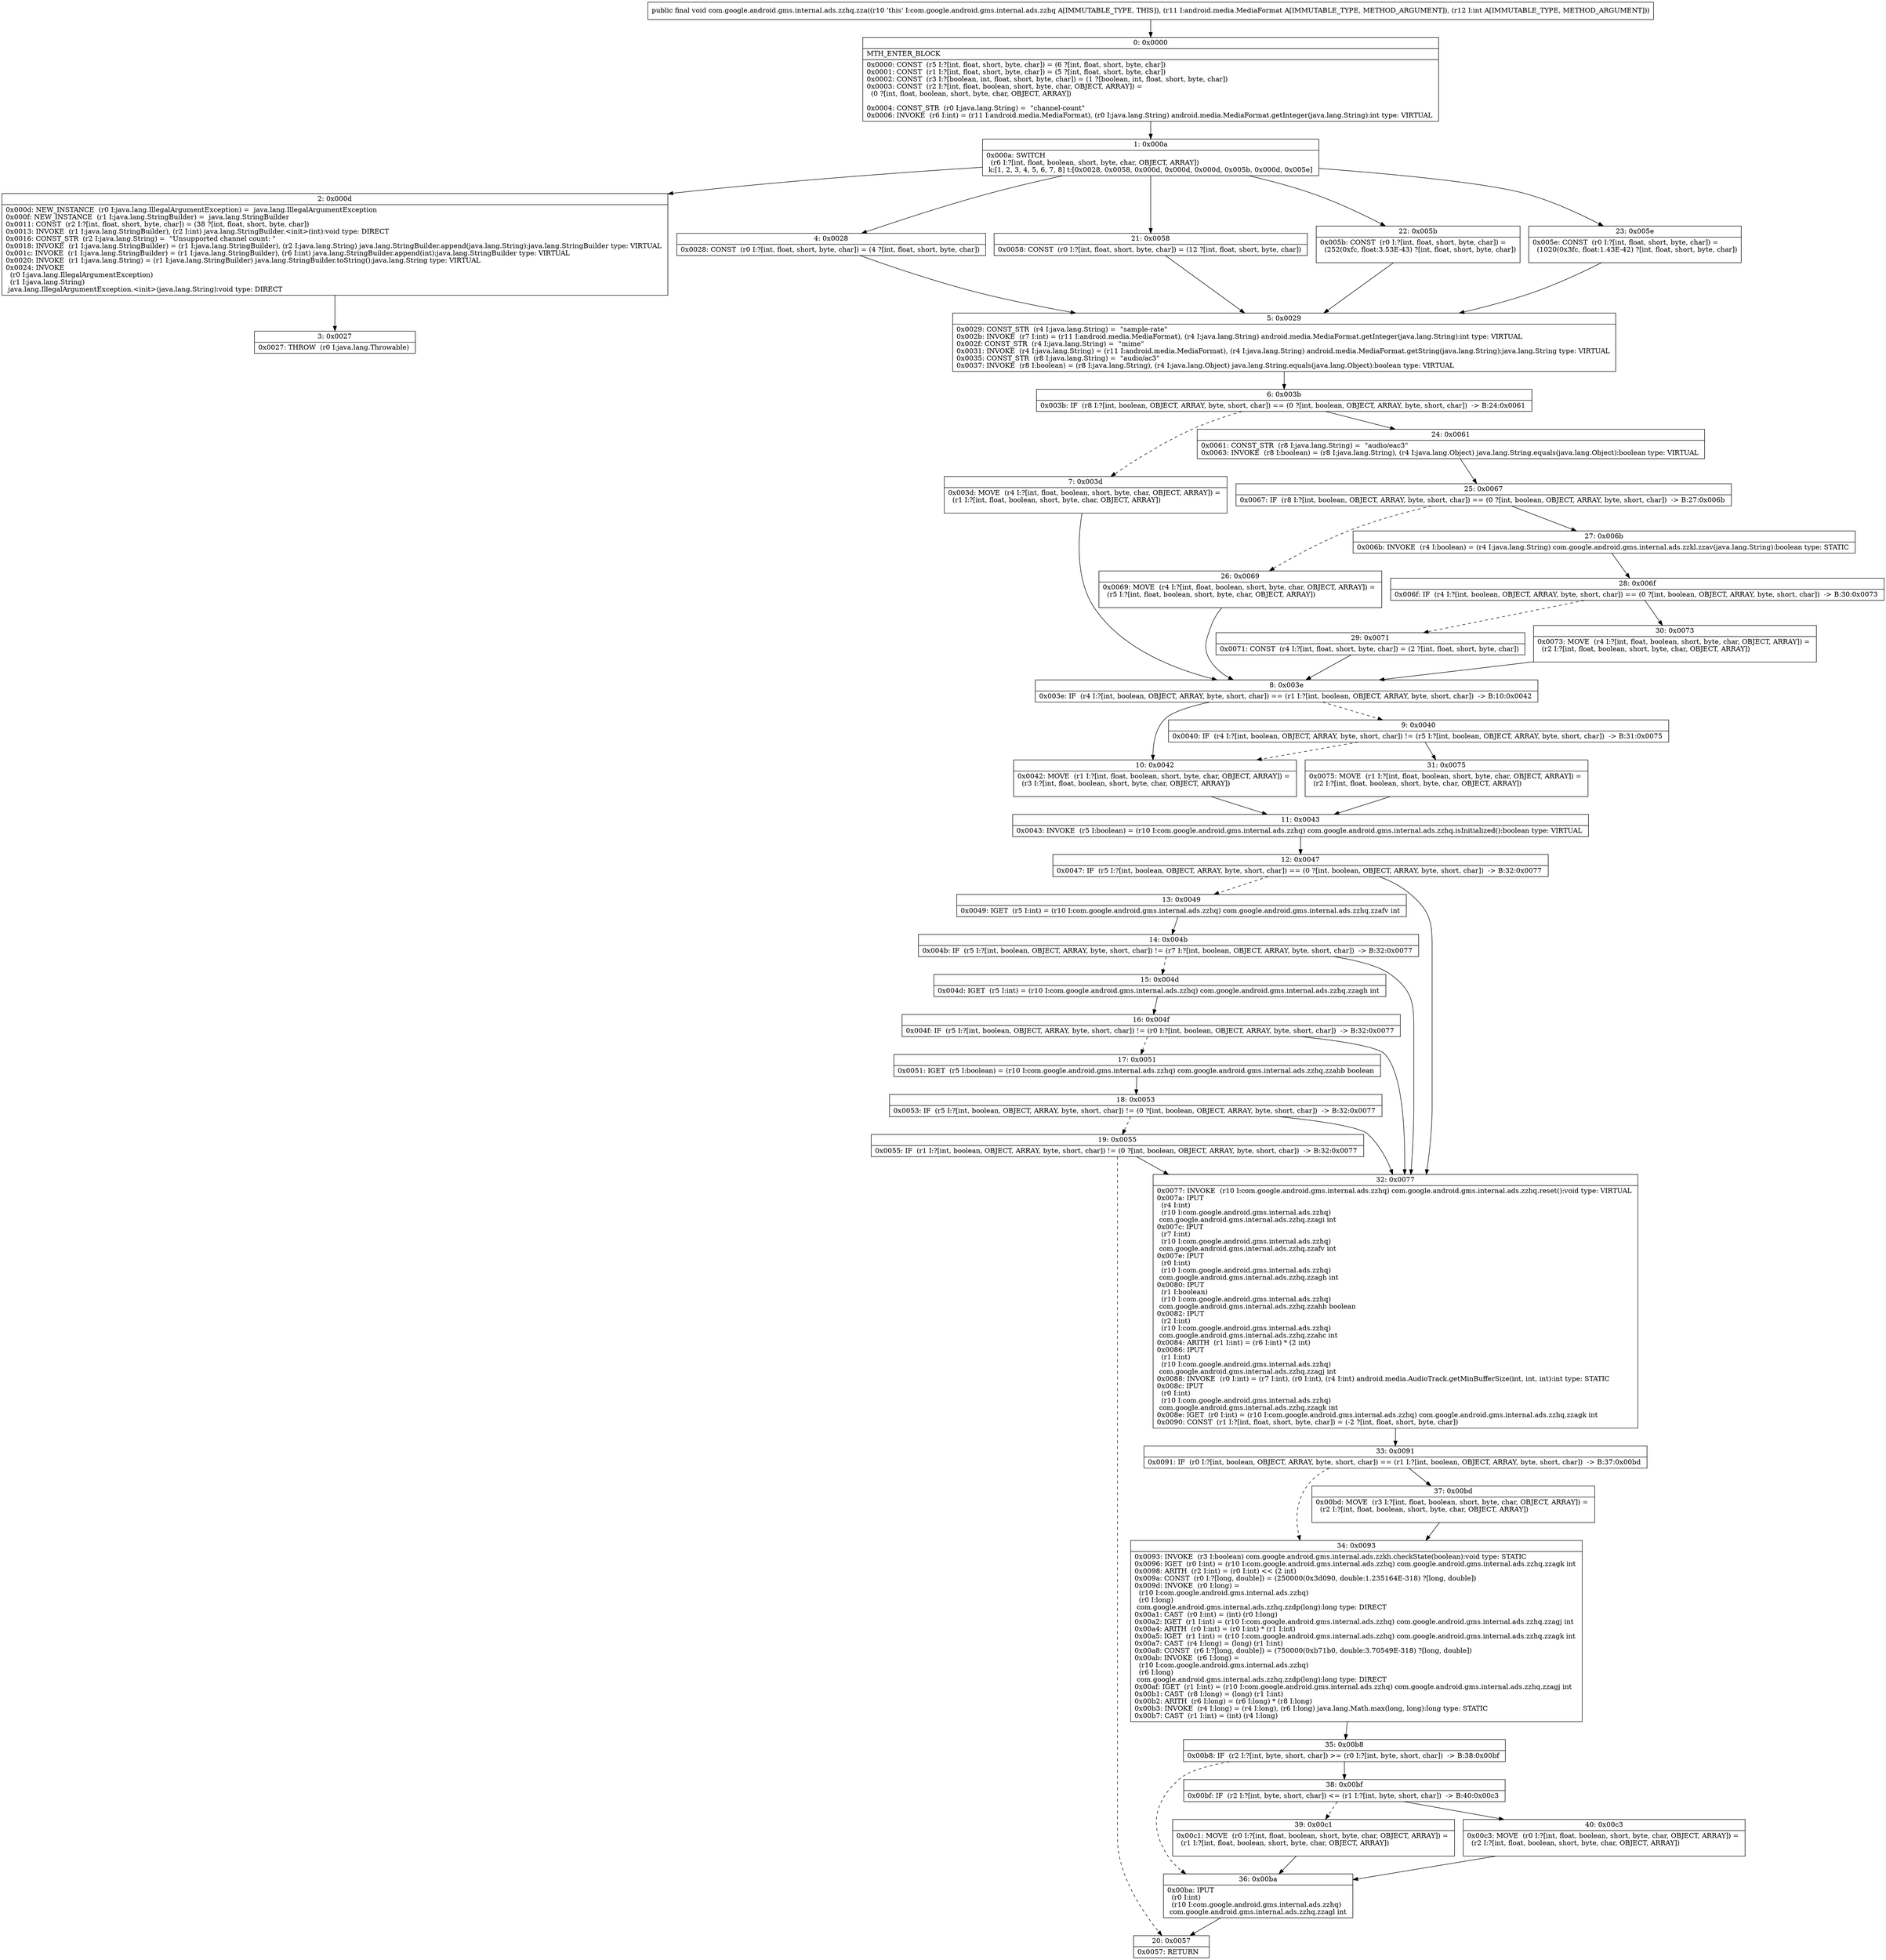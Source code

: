 digraph "CFG forcom.google.android.gms.internal.ads.zzhq.zza(Landroid\/media\/MediaFormat;I)V" {
Node_0 [shape=record,label="{0\:\ 0x0000|MTH_ENTER_BLOCK\l|0x0000: CONST  (r5 I:?[int, float, short, byte, char]) = (6 ?[int, float, short, byte, char]) \l0x0001: CONST  (r1 I:?[int, float, short, byte, char]) = (5 ?[int, float, short, byte, char]) \l0x0002: CONST  (r3 I:?[boolean, int, float, short, byte, char]) = (1 ?[boolean, int, float, short, byte, char]) \l0x0003: CONST  (r2 I:?[int, float, boolean, short, byte, char, OBJECT, ARRAY]) = \l  (0 ?[int, float, boolean, short, byte, char, OBJECT, ARRAY])\l \l0x0004: CONST_STR  (r0 I:java.lang.String) =  \"channel\-count\" \l0x0006: INVOKE  (r6 I:int) = (r11 I:android.media.MediaFormat), (r0 I:java.lang.String) android.media.MediaFormat.getInteger(java.lang.String):int type: VIRTUAL \l}"];
Node_1 [shape=record,label="{1\:\ 0x000a|0x000a: SWITCH  \l  (r6 I:?[int, float, boolean, short, byte, char, OBJECT, ARRAY])\l k:[1, 2, 3, 4, 5, 6, 7, 8] t:[0x0028, 0x0058, 0x000d, 0x000d, 0x000d, 0x005b, 0x000d, 0x005e] \l}"];
Node_2 [shape=record,label="{2\:\ 0x000d|0x000d: NEW_INSTANCE  (r0 I:java.lang.IllegalArgumentException) =  java.lang.IllegalArgumentException \l0x000f: NEW_INSTANCE  (r1 I:java.lang.StringBuilder) =  java.lang.StringBuilder \l0x0011: CONST  (r2 I:?[int, float, short, byte, char]) = (38 ?[int, float, short, byte, char]) \l0x0013: INVOKE  (r1 I:java.lang.StringBuilder), (r2 I:int) java.lang.StringBuilder.\<init\>(int):void type: DIRECT \l0x0016: CONST_STR  (r2 I:java.lang.String) =  \"Unsupported channel count: \" \l0x0018: INVOKE  (r1 I:java.lang.StringBuilder) = (r1 I:java.lang.StringBuilder), (r2 I:java.lang.String) java.lang.StringBuilder.append(java.lang.String):java.lang.StringBuilder type: VIRTUAL \l0x001c: INVOKE  (r1 I:java.lang.StringBuilder) = (r1 I:java.lang.StringBuilder), (r6 I:int) java.lang.StringBuilder.append(int):java.lang.StringBuilder type: VIRTUAL \l0x0020: INVOKE  (r1 I:java.lang.String) = (r1 I:java.lang.StringBuilder) java.lang.StringBuilder.toString():java.lang.String type: VIRTUAL \l0x0024: INVOKE  \l  (r0 I:java.lang.IllegalArgumentException)\l  (r1 I:java.lang.String)\l java.lang.IllegalArgumentException.\<init\>(java.lang.String):void type: DIRECT \l}"];
Node_3 [shape=record,label="{3\:\ 0x0027|0x0027: THROW  (r0 I:java.lang.Throwable) \l}"];
Node_4 [shape=record,label="{4\:\ 0x0028|0x0028: CONST  (r0 I:?[int, float, short, byte, char]) = (4 ?[int, float, short, byte, char]) \l}"];
Node_5 [shape=record,label="{5\:\ 0x0029|0x0029: CONST_STR  (r4 I:java.lang.String) =  \"sample\-rate\" \l0x002b: INVOKE  (r7 I:int) = (r11 I:android.media.MediaFormat), (r4 I:java.lang.String) android.media.MediaFormat.getInteger(java.lang.String):int type: VIRTUAL \l0x002f: CONST_STR  (r4 I:java.lang.String) =  \"mime\" \l0x0031: INVOKE  (r4 I:java.lang.String) = (r11 I:android.media.MediaFormat), (r4 I:java.lang.String) android.media.MediaFormat.getString(java.lang.String):java.lang.String type: VIRTUAL \l0x0035: CONST_STR  (r8 I:java.lang.String) =  \"audio\/ac3\" \l0x0037: INVOKE  (r8 I:boolean) = (r8 I:java.lang.String), (r4 I:java.lang.Object) java.lang.String.equals(java.lang.Object):boolean type: VIRTUAL \l}"];
Node_6 [shape=record,label="{6\:\ 0x003b|0x003b: IF  (r8 I:?[int, boolean, OBJECT, ARRAY, byte, short, char]) == (0 ?[int, boolean, OBJECT, ARRAY, byte, short, char])  \-\> B:24:0x0061 \l}"];
Node_7 [shape=record,label="{7\:\ 0x003d|0x003d: MOVE  (r4 I:?[int, float, boolean, short, byte, char, OBJECT, ARRAY]) = \l  (r1 I:?[int, float, boolean, short, byte, char, OBJECT, ARRAY])\l \l}"];
Node_8 [shape=record,label="{8\:\ 0x003e|0x003e: IF  (r4 I:?[int, boolean, OBJECT, ARRAY, byte, short, char]) == (r1 I:?[int, boolean, OBJECT, ARRAY, byte, short, char])  \-\> B:10:0x0042 \l}"];
Node_9 [shape=record,label="{9\:\ 0x0040|0x0040: IF  (r4 I:?[int, boolean, OBJECT, ARRAY, byte, short, char]) != (r5 I:?[int, boolean, OBJECT, ARRAY, byte, short, char])  \-\> B:31:0x0075 \l}"];
Node_10 [shape=record,label="{10\:\ 0x0042|0x0042: MOVE  (r1 I:?[int, float, boolean, short, byte, char, OBJECT, ARRAY]) = \l  (r3 I:?[int, float, boolean, short, byte, char, OBJECT, ARRAY])\l \l}"];
Node_11 [shape=record,label="{11\:\ 0x0043|0x0043: INVOKE  (r5 I:boolean) = (r10 I:com.google.android.gms.internal.ads.zzhq) com.google.android.gms.internal.ads.zzhq.isInitialized():boolean type: VIRTUAL \l}"];
Node_12 [shape=record,label="{12\:\ 0x0047|0x0047: IF  (r5 I:?[int, boolean, OBJECT, ARRAY, byte, short, char]) == (0 ?[int, boolean, OBJECT, ARRAY, byte, short, char])  \-\> B:32:0x0077 \l}"];
Node_13 [shape=record,label="{13\:\ 0x0049|0x0049: IGET  (r5 I:int) = (r10 I:com.google.android.gms.internal.ads.zzhq) com.google.android.gms.internal.ads.zzhq.zzafv int \l}"];
Node_14 [shape=record,label="{14\:\ 0x004b|0x004b: IF  (r5 I:?[int, boolean, OBJECT, ARRAY, byte, short, char]) != (r7 I:?[int, boolean, OBJECT, ARRAY, byte, short, char])  \-\> B:32:0x0077 \l}"];
Node_15 [shape=record,label="{15\:\ 0x004d|0x004d: IGET  (r5 I:int) = (r10 I:com.google.android.gms.internal.ads.zzhq) com.google.android.gms.internal.ads.zzhq.zzagh int \l}"];
Node_16 [shape=record,label="{16\:\ 0x004f|0x004f: IF  (r5 I:?[int, boolean, OBJECT, ARRAY, byte, short, char]) != (r0 I:?[int, boolean, OBJECT, ARRAY, byte, short, char])  \-\> B:32:0x0077 \l}"];
Node_17 [shape=record,label="{17\:\ 0x0051|0x0051: IGET  (r5 I:boolean) = (r10 I:com.google.android.gms.internal.ads.zzhq) com.google.android.gms.internal.ads.zzhq.zzahb boolean \l}"];
Node_18 [shape=record,label="{18\:\ 0x0053|0x0053: IF  (r5 I:?[int, boolean, OBJECT, ARRAY, byte, short, char]) != (0 ?[int, boolean, OBJECT, ARRAY, byte, short, char])  \-\> B:32:0x0077 \l}"];
Node_19 [shape=record,label="{19\:\ 0x0055|0x0055: IF  (r1 I:?[int, boolean, OBJECT, ARRAY, byte, short, char]) != (0 ?[int, boolean, OBJECT, ARRAY, byte, short, char])  \-\> B:32:0x0077 \l}"];
Node_20 [shape=record,label="{20\:\ 0x0057|0x0057: RETURN   \l}"];
Node_21 [shape=record,label="{21\:\ 0x0058|0x0058: CONST  (r0 I:?[int, float, short, byte, char]) = (12 ?[int, float, short, byte, char]) \l}"];
Node_22 [shape=record,label="{22\:\ 0x005b|0x005b: CONST  (r0 I:?[int, float, short, byte, char]) = \l  (252(0xfc, float:3.53E\-43) ?[int, float, short, byte, char])\l \l}"];
Node_23 [shape=record,label="{23\:\ 0x005e|0x005e: CONST  (r0 I:?[int, float, short, byte, char]) = \l  (1020(0x3fc, float:1.43E\-42) ?[int, float, short, byte, char])\l \l}"];
Node_24 [shape=record,label="{24\:\ 0x0061|0x0061: CONST_STR  (r8 I:java.lang.String) =  \"audio\/eac3\" \l0x0063: INVOKE  (r8 I:boolean) = (r8 I:java.lang.String), (r4 I:java.lang.Object) java.lang.String.equals(java.lang.Object):boolean type: VIRTUAL \l}"];
Node_25 [shape=record,label="{25\:\ 0x0067|0x0067: IF  (r8 I:?[int, boolean, OBJECT, ARRAY, byte, short, char]) == (0 ?[int, boolean, OBJECT, ARRAY, byte, short, char])  \-\> B:27:0x006b \l}"];
Node_26 [shape=record,label="{26\:\ 0x0069|0x0069: MOVE  (r4 I:?[int, float, boolean, short, byte, char, OBJECT, ARRAY]) = \l  (r5 I:?[int, float, boolean, short, byte, char, OBJECT, ARRAY])\l \l}"];
Node_27 [shape=record,label="{27\:\ 0x006b|0x006b: INVOKE  (r4 I:boolean) = (r4 I:java.lang.String) com.google.android.gms.internal.ads.zzkl.zzav(java.lang.String):boolean type: STATIC \l}"];
Node_28 [shape=record,label="{28\:\ 0x006f|0x006f: IF  (r4 I:?[int, boolean, OBJECT, ARRAY, byte, short, char]) == (0 ?[int, boolean, OBJECT, ARRAY, byte, short, char])  \-\> B:30:0x0073 \l}"];
Node_29 [shape=record,label="{29\:\ 0x0071|0x0071: CONST  (r4 I:?[int, float, short, byte, char]) = (2 ?[int, float, short, byte, char]) \l}"];
Node_30 [shape=record,label="{30\:\ 0x0073|0x0073: MOVE  (r4 I:?[int, float, boolean, short, byte, char, OBJECT, ARRAY]) = \l  (r2 I:?[int, float, boolean, short, byte, char, OBJECT, ARRAY])\l \l}"];
Node_31 [shape=record,label="{31\:\ 0x0075|0x0075: MOVE  (r1 I:?[int, float, boolean, short, byte, char, OBJECT, ARRAY]) = \l  (r2 I:?[int, float, boolean, short, byte, char, OBJECT, ARRAY])\l \l}"];
Node_32 [shape=record,label="{32\:\ 0x0077|0x0077: INVOKE  (r10 I:com.google.android.gms.internal.ads.zzhq) com.google.android.gms.internal.ads.zzhq.reset():void type: VIRTUAL \l0x007a: IPUT  \l  (r4 I:int)\l  (r10 I:com.google.android.gms.internal.ads.zzhq)\l com.google.android.gms.internal.ads.zzhq.zzagi int \l0x007c: IPUT  \l  (r7 I:int)\l  (r10 I:com.google.android.gms.internal.ads.zzhq)\l com.google.android.gms.internal.ads.zzhq.zzafv int \l0x007e: IPUT  \l  (r0 I:int)\l  (r10 I:com.google.android.gms.internal.ads.zzhq)\l com.google.android.gms.internal.ads.zzhq.zzagh int \l0x0080: IPUT  \l  (r1 I:boolean)\l  (r10 I:com.google.android.gms.internal.ads.zzhq)\l com.google.android.gms.internal.ads.zzhq.zzahb boolean \l0x0082: IPUT  \l  (r2 I:int)\l  (r10 I:com.google.android.gms.internal.ads.zzhq)\l com.google.android.gms.internal.ads.zzhq.zzahc int \l0x0084: ARITH  (r1 I:int) = (r6 I:int) * (2 int) \l0x0086: IPUT  \l  (r1 I:int)\l  (r10 I:com.google.android.gms.internal.ads.zzhq)\l com.google.android.gms.internal.ads.zzhq.zzagj int \l0x0088: INVOKE  (r0 I:int) = (r7 I:int), (r0 I:int), (r4 I:int) android.media.AudioTrack.getMinBufferSize(int, int, int):int type: STATIC \l0x008c: IPUT  \l  (r0 I:int)\l  (r10 I:com.google.android.gms.internal.ads.zzhq)\l com.google.android.gms.internal.ads.zzhq.zzagk int \l0x008e: IGET  (r0 I:int) = (r10 I:com.google.android.gms.internal.ads.zzhq) com.google.android.gms.internal.ads.zzhq.zzagk int \l0x0090: CONST  (r1 I:?[int, float, short, byte, char]) = (\-2 ?[int, float, short, byte, char]) \l}"];
Node_33 [shape=record,label="{33\:\ 0x0091|0x0091: IF  (r0 I:?[int, boolean, OBJECT, ARRAY, byte, short, char]) == (r1 I:?[int, boolean, OBJECT, ARRAY, byte, short, char])  \-\> B:37:0x00bd \l}"];
Node_34 [shape=record,label="{34\:\ 0x0093|0x0093: INVOKE  (r3 I:boolean) com.google.android.gms.internal.ads.zzkh.checkState(boolean):void type: STATIC \l0x0096: IGET  (r0 I:int) = (r10 I:com.google.android.gms.internal.ads.zzhq) com.google.android.gms.internal.ads.zzhq.zzagk int \l0x0098: ARITH  (r2 I:int) = (r0 I:int) \<\< (2 int) \l0x009a: CONST  (r0 I:?[long, double]) = (250000(0x3d090, double:1.235164E\-318) ?[long, double]) \l0x009d: INVOKE  (r0 I:long) = \l  (r10 I:com.google.android.gms.internal.ads.zzhq)\l  (r0 I:long)\l com.google.android.gms.internal.ads.zzhq.zzdp(long):long type: DIRECT \l0x00a1: CAST  (r0 I:int) = (int) (r0 I:long) \l0x00a2: IGET  (r1 I:int) = (r10 I:com.google.android.gms.internal.ads.zzhq) com.google.android.gms.internal.ads.zzhq.zzagj int \l0x00a4: ARITH  (r0 I:int) = (r0 I:int) * (r1 I:int) \l0x00a5: IGET  (r1 I:int) = (r10 I:com.google.android.gms.internal.ads.zzhq) com.google.android.gms.internal.ads.zzhq.zzagk int \l0x00a7: CAST  (r4 I:long) = (long) (r1 I:int) \l0x00a8: CONST  (r6 I:?[long, double]) = (750000(0xb71b0, double:3.70549E\-318) ?[long, double]) \l0x00ab: INVOKE  (r6 I:long) = \l  (r10 I:com.google.android.gms.internal.ads.zzhq)\l  (r6 I:long)\l com.google.android.gms.internal.ads.zzhq.zzdp(long):long type: DIRECT \l0x00af: IGET  (r1 I:int) = (r10 I:com.google.android.gms.internal.ads.zzhq) com.google.android.gms.internal.ads.zzhq.zzagj int \l0x00b1: CAST  (r8 I:long) = (long) (r1 I:int) \l0x00b2: ARITH  (r6 I:long) = (r6 I:long) * (r8 I:long) \l0x00b3: INVOKE  (r4 I:long) = (r4 I:long), (r6 I:long) java.lang.Math.max(long, long):long type: STATIC \l0x00b7: CAST  (r1 I:int) = (int) (r4 I:long) \l}"];
Node_35 [shape=record,label="{35\:\ 0x00b8|0x00b8: IF  (r2 I:?[int, byte, short, char]) \>= (r0 I:?[int, byte, short, char])  \-\> B:38:0x00bf \l}"];
Node_36 [shape=record,label="{36\:\ 0x00ba|0x00ba: IPUT  \l  (r0 I:int)\l  (r10 I:com.google.android.gms.internal.ads.zzhq)\l com.google.android.gms.internal.ads.zzhq.zzagl int \l}"];
Node_37 [shape=record,label="{37\:\ 0x00bd|0x00bd: MOVE  (r3 I:?[int, float, boolean, short, byte, char, OBJECT, ARRAY]) = \l  (r2 I:?[int, float, boolean, short, byte, char, OBJECT, ARRAY])\l \l}"];
Node_38 [shape=record,label="{38\:\ 0x00bf|0x00bf: IF  (r2 I:?[int, byte, short, char]) \<= (r1 I:?[int, byte, short, char])  \-\> B:40:0x00c3 \l}"];
Node_39 [shape=record,label="{39\:\ 0x00c1|0x00c1: MOVE  (r0 I:?[int, float, boolean, short, byte, char, OBJECT, ARRAY]) = \l  (r1 I:?[int, float, boolean, short, byte, char, OBJECT, ARRAY])\l \l}"];
Node_40 [shape=record,label="{40\:\ 0x00c3|0x00c3: MOVE  (r0 I:?[int, float, boolean, short, byte, char, OBJECT, ARRAY]) = \l  (r2 I:?[int, float, boolean, short, byte, char, OBJECT, ARRAY])\l \l}"];
MethodNode[shape=record,label="{public final void com.google.android.gms.internal.ads.zzhq.zza((r10 'this' I:com.google.android.gms.internal.ads.zzhq A[IMMUTABLE_TYPE, THIS]), (r11 I:android.media.MediaFormat A[IMMUTABLE_TYPE, METHOD_ARGUMENT]), (r12 I:int A[IMMUTABLE_TYPE, METHOD_ARGUMENT])) }"];
MethodNode -> Node_0;
Node_0 -> Node_1;
Node_1 -> Node_2;
Node_1 -> Node_4;
Node_1 -> Node_21;
Node_1 -> Node_22;
Node_1 -> Node_23;
Node_2 -> Node_3;
Node_4 -> Node_5;
Node_5 -> Node_6;
Node_6 -> Node_7[style=dashed];
Node_6 -> Node_24;
Node_7 -> Node_8;
Node_8 -> Node_9[style=dashed];
Node_8 -> Node_10;
Node_9 -> Node_10[style=dashed];
Node_9 -> Node_31;
Node_10 -> Node_11;
Node_11 -> Node_12;
Node_12 -> Node_13[style=dashed];
Node_12 -> Node_32;
Node_13 -> Node_14;
Node_14 -> Node_15[style=dashed];
Node_14 -> Node_32;
Node_15 -> Node_16;
Node_16 -> Node_17[style=dashed];
Node_16 -> Node_32;
Node_17 -> Node_18;
Node_18 -> Node_19[style=dashed];
Node_18 -> Node_32;
Node_19 -> Node_20[style=dashed];
Node_19 -> Node_32;
Node_21 -> Node_5;
Node_22 -> Node_5;
Node_23 -> Node_5;
Node_24 -> Node_25;
Node_25 -> Node_26[style=dashed];
Node_25 -> Node_27;
Node_26 -> Node_8;
Node_27 -> Node_28;
Node_28 -> Node_29[style=dashed];
Node_28 -> Node_30;
Node_29 -> Node_8;
Node_30 -> Node_8;
Node_31 -> Node_11;
Node_32 -> Node_33;
Node_33 -> Node_34[style=dashed];
Node_33 -> Node_37;
Node_34 -> Node_35;
Node_35 -> Node_36[style=dashed];
Node_35 -> Node_38;
Node_36 -> Node_20;
Node_37 -> Node_34;
Node_38 -> Node_39[style=dashed];
Node_38 -> Node_40;
Node_39 -> Node_36;
Node_40 -> Node_36;
}

